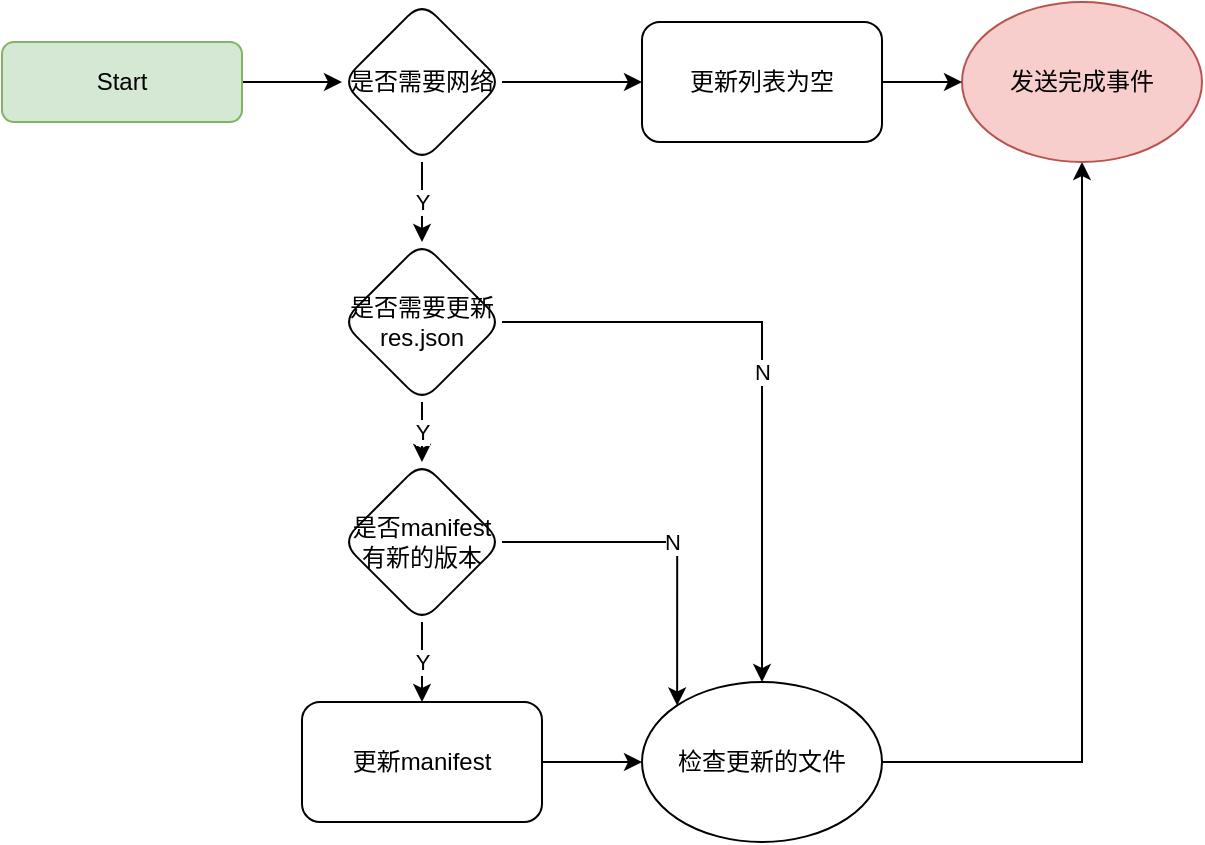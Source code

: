 <mxfile version="20.2.3" type="device"><diagram id="C5RBs43oDa-KdzZeNtuy" name="Page-1"><mxGraphModel dx="1422" dy="865" grid="1" gridSize="10" guides="1" tooltips="1" connect="1" arrows="1" fold="1" page="1" pageScale="1" pageWidth="827" pageHeight="1169" math="0" shadow="0"><root><mxCell id="WIyWlLk6GJQsqaUBKTNV-0"/><mxCell id="WIyWlLk6GJQsqaUBKTNV-1" parent="WIyWlLk6GJQsqaUBKTNV-0"/><mxCell id="oeS0FYcC6cWcNs5DU4A3-2" value="" style="edgeStyle=orthogonalEdgeStyle;rounded=0;orthogonalLoop=1;jettySize=auto;html=1;" edge="1" parent="WIyWlLk6GJQsqaUBKTNV-1" source="WIyWlLk6GJQsqaUBKTNV-3" target="oeS0FYcC6cWcNs5DU4A3-1"><mxGeometry relative="1" as="geometry"/></mxCell><mxCell id="WIyWlLk6GJQsqaUBKTNV-3" value="Start" style="rounded=1;whiteSpace=wrap;html=1;fontSize=12;glass=0;strokeWidth=1;shadow=0;fillColor=#d5e8d4;strokeColor=#82b366;" parent="WIyWlLk6GJQsqaUBKTNV-1" vertex="1"><mxGeometry x="80" y="100" width="120" height="40" as="geometry"/></mxCell><mxCell id="oeS0FYcC6cWcNs5DU4A3-4" value="Y" style="edgeStyle=orthogonalEdgeStyle;rounded=0;orthogonalLoop=1;jettySize=auto;html=1;" edge="1" parent="WIyWlLk6GJQsqaUBKTNV-1" source="oeS0FYcC6cWcNs5DU4A3-1" target="oeS0FYcC6cWcNs5DU4A3-3"><mxGeometry relative="1" as="geometry"/></mxCell><mxCell id="oeS0FYcC6cWcNs5DU4A3-15" style="edgeStyle=orthogonalEdgeStyle;rounded=0;orthogonalLoop=1;jettySize=auto;html=1;exitX=1;exitY=0.5;exitDx=0;exitDy=0;entryX=0;entryY=0.5;entryDx=0;entryDy=0;" edge="1" parent="WIyWlLk6GJQsqaUBKTNV-1" source="oeS0FYcC6cWcNs5DU4A3-1" target="oeS0FYcC6cWcNs5DU4A3-14"><mxGeometry relative="1" as="geometry"/></mxCell><mxCell id="oeS0FYcC6cWcNs5DU4A3-1" value="是否需要网络" style="rhombus;whiteSpace=wrap;html=1;rounded=1;glass=0;strokeWidth=1;shadow=0;" vertex="1" parent="WIyWlLk6GJQsqaUBKTNV-1"><mxGeometry x="250" y="80" width="80" height="80" as="geometry"/></mxCell><mxCell id="oeS0FYcC6cWcNs5DU4A3-6" value="Y" style="edgeStyle=orthogonalEdgeStyle;rounded=0;orthogonalLoop=1;jettySize=auto;html=1;" edge="1" parent="WIyWlLk6GJQsqaUBKTNV-1" source="oeS0FYcC6cWcNs5DU4A3-3" target="oeS0FYcC6cWcNs5DU4A3-5"><mxGeometry relative="1" as="geometry"/></mxCell><mxCell id="oeS0FYcC6cWcNs5DU4A3-10" value="N" style="edgeStyle=orthogonalEdgeStyle;rounded=0;orthogonalLoop=1;jettySize=auto;html=1;exitX=1;exitY=0.5;exitDx=0;exitDy=0;entryX=0.5;entryY=0;entryDx=0;entryDy=0;" edge="1" parent="WIyWlLk6GJQsqaUBKTNV-1" source="oeS0FYcC6cWcNs5DU4A3-3" target="oeS0FYcC6cWcNs5DU4A3-9"><mxGeometry relative="1" as="geometry"/></mxCell><mxCell id="oeS0FYcC6cWcNs5DU4A3-3" value="是否需要更新res.json" style="rhombus;whiteSpace=wrap;html=1;rounded=1;glass=0;strokeWidth=1;shadow=0;" vertex="1" parent="WIyWlLk6GJQsqaUBKTNV-1"><mxGeometry x="250" y="200" width="80" height="80" as="geometry"/></mxCell><mxCell id="oeS0FYcC6cWcNs5DU4A3-8" value="Y" style="edgeStyle=orthogonalEdgeStyle;rounded=0;orthogonalLoop=1;jettySize=auto;html=1;" edge="1" parent="WIyWlLk6GJQsqaUBKTNV-1" source="oeS0FYcC6cWcNs5DU4A3-5" target="oeS0FYcC6cWcNs5DU4A3-7"><mxGeometry relative="1" as="geometry"/></mxCell><mxCell id="oeS0FYcC6cWcNs5DU4A3-11" value="N" style="edgeStyle=orthogonalEdgeStyle;rounded=0;orthogonalLoop=1;jettySize=auto;html=1;exitX=1;exitY=0.5;exitDx=0;exitDy=0;entryX=0;entryY=0;entryDx=0;entryDy=0;" edge="1" parent="WIyWlLk6GJQsqaUBKTNV-1" source="oeS0FYcC6cWcNs5DU4A3-5" target="oeS0FYcC6cWcNs5DU4A3-9"><mxGeometry relative="1" as="geometry"/></mxCell><mxCell id="oeS0FYcC6cWcNs5DU4A3-5" value="是否manifest有新的版本" style="rhombus;whiteSpace=wrap;html=1;rounded=1;glass=0;strokeWidth=1;shadow=0;" vertex="1" parent="WIyWlLk6GJQsqaUBKTNV-1"><mxGeometry x="250" y="310" width="80" height="80" as="geometry"/></mxCell><mxCell id="oeS0FYcC6cWcNs5DU4A3-12" style="edgeStyle=orthogonalEdgeStyle;rounded=0;orthogonalLoop=1;jettySize=auto;html=1;exitX=1;exitY=0.5;exitDx=0;exitDy=0;entryX=0;entryY=0.5;entryDx=0;entryDy=0;" edge="1" parent="WIyWlLk6GJQsqaUBKTNV-1" source="oeS0FYcC6cWcNs5DU4A3-7" target="oeS0FYcC6cWcNs5DU4A3-9"><mxGeometry relative="1" as="geometry"/></mxCell><mxCell id="oeS0FYcC6cWcNs5DU4A3-7" value="更新manifest" style="whiteSpace=wrap;html=1;rounded=1;glass=0;strokeWidth=1;shadow=0;" vertex="1" parent="WIyWlLk6GJQsqaUBKTNV-1"><mxGeometry x="230" y="430" width="120" height="60" as="geometry"/></mxCell><mxCell id="oeS0FYcC6cWcNs5DU4A3-17" style="edgeStyle=orthogonalEdgeStyle;rounded=0;orthogonalLoop=1;jettySize=auto;html=1;exitX=1;exitY=0.5;exitDx=0;exitDy=0;entryX=0.5;entryY=1;entryDx=0;entryDy=0;" edge="1" parent="WIyWlLk6GJQsqaUBKTNV-1" source="oeS0FYcC6cWcNs5DU4A3-9" target="oeS0FYcC6cWcNs5DU4A3-13"><mxGeometry relative="1" as="geometry"/></mxCell><mxCell id="oeS0FYcC6cWcNs5DU4A3-9" value="检查更新的文件" style="ellipse;whiteSpace=wrap;html=1;" vertex="1" parent="WIyWlLk6GJQsqaUBKTNV-1"><mxGeometry x="400" y="420" width="120" height="80" as="geometry"/></mxCell><mxCell id="oeS0FYcC6cWcNs5DU4A3-13" value="发送完成事件" style="ellipse;whiteSpace=wrap;html=1;fillColor=#f8cecc;strokeColor=#b85450;" vertex="1" parent="WIyWlLk6GJQsqaUBKTNV-1"><mxGeometry x="560" y="80" width="120" height="80" as="geometry"/></mxCell><mxCell id="oeS0FYcC6cWcNs5DU4A3-16" style="edgeStyle=orthogonalEdgeStyle;rounded=0;orthogonalLoop=1;jettySize=auto;html=1;exitX=1;exitY=0.5;exitDx=0;exitDy=0;entryX=0;entryY=0.5;entryDx=0;entryDy=0;" edge="1" parent="WIyWlLk6GJQsqaUBKTNV-1" source="oeS0FYcC6cWcNs5DU4A3-14" target="oeS0FYcC6cWcNs5DU4A3-13"><mxGeometry relative="1" as="geometry"/></mxCell><mxCell id="oeS0FYcC6cWcNs5DU4A3-14" value="更新列表为空" style="rounded=1;whiteSpace=wrap;html=1;" vertex="1" parent="WIyWlLk6GJQsqaUBKTNV-1"><mxGeometry x="400" y="90" width="120" height="60" as="geometry"/></mxCell></root></mxGraphModel></diagram></mxfile>